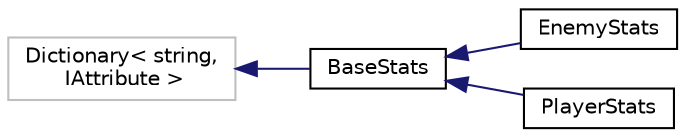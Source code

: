 digraph "Graphical Class Hierarchy"
{
 // INTERACTIVE_SVG=YES
  edge [fontname="Helvetica",fontsize="10",labelfontname="Helvetica",labelfontsize="10"];
  node [fontname="Helvetica",fontsize="10",shape=record];
  rankdir="LR";
  Node1 [label="Dictionary\< string,\l IAttribute \>",height=0.2,width=0.4,color="grey75", fillcolor="white", style="filled"];
  Node1 -> Node2 [dir="back",color="midnightblue",fontsize="10",style="solid",fontname="Helvetica"];
  Node2 [label="BaseStats",height=0.2,width=0.4,color="black", fillcolor="white", style="filled",URL="$de/dd8/class_action_rpg_kit_1_1_core_1_1_character_1_1_stats_1_1_base_stats.xhtml"];
  Node2 -> Node3 [dir="back",color="midnightblue",fontsize="10",style="solid",fontname="Helvetica"];
  Node3 [label="EnemyStats",height=0.2,width=0.4,color="black", fillcolor="white", style="filled",URL="$df/d6b/class_action_rpg_kit_1_1_core_1_1_character_1_1_stats_1_1_enemy_stats.xhtml"];
  Node2 -> Node4 [dir="back",color="midnightblue",fontsize="10",style="solid",fontname="Helvetica"];
  Node4 [label="PlayerStats",height=0.2,width=0.4,color="black", fillcolor="white", style="filled",URL="$dd/dcb/class_action_rpg_kit_1_1_core_1_1_character_1_1_stats_1_1_player_stats.xhtml"];
}
